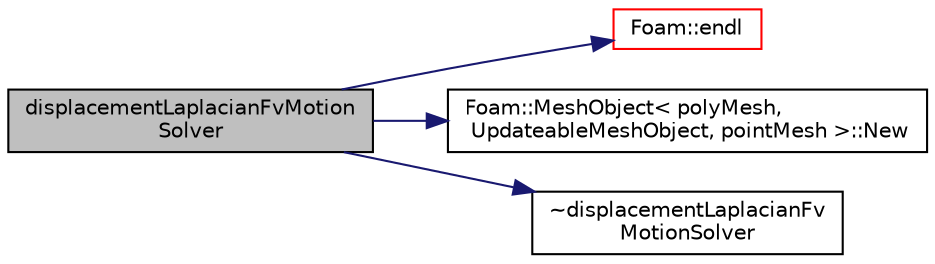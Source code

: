 digraph "displacementLaplacianFvMotionSolver"
{
  bgcolor="transparent";
  edge [fontname="Helvetica",fontsize="10",labelfontname="Helvetica",labelfontsize="10"];
  node [fontname="Helvetica",fontsize="10",shape=record];
  rankdir="LR";
  Node1 [label="displacementLaplacianFvMotion\lSolver",height=0.2,width=0.4,color="black", fillcolor="grey75", style="filled", fontcolor="black"];
  Node1 -> Node2 [color="midnightblue",fontsize="10",style="solid",fontname="Helvetica"];
  Node2 [label="Foam::endl",height=0.2,width=0.4,color="red",URL="$a10758.html#a2db8fe02a0d3909e9351bb4275b23ce4",tooltip="Add newline and flush stream. "];
  Node1 -> Node3 [color="midnightblue",fontsize="10",style="solid",fontname="Helvetica"];
  Node3 [label="Foam::MeshObject\< polyMesh,\l UpdateableMeshObject, pointMesh \>::New",height=0.2,width=0.4,color="black",URL="$a01470.html#ab61cc2091ec1fd7e08e8948e84235a05"];
  Node1 -> Node4 [color="midnightblue",fontsize="10",style="solid",fontname="Helvetica"];
  Node4 [label="~displacementLaplacianFv\lMotionSolver",height=0.2,width=0.4,color="black",URL="$a00551.html#abde17e210ebad94651d0559b31158e0e",tooltip="Destructor. "];
}
